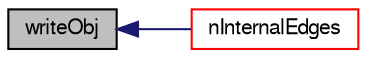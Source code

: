 digraph "writeObj"
{
  bgcolor="transparent";
  edge [fontname="FreeSans",fontsize="10",labelfontname="FreeSans",labelfontsize="10"];
  node [fontname="FreeSans",fontsize="10",shape=record];
  rankdir="LR";
  Node3745 [label="writeObj",height=0.2,width=0.4,color="black", fillcolor="grey75", style="filled", fontcolor="black"];
  Node3745 -> Node3746 [dir="back",color="midnightblue",fontsize="10",style="solid",fontname="FreeSans"];
  Node3746 [label="nInternalEdges",height=0.2,width=0.4,color="red",URL="$a25510.html#ac3a114a989f593d0844725f0e2364537",tooltip="Return number of internal edges. "];
}
